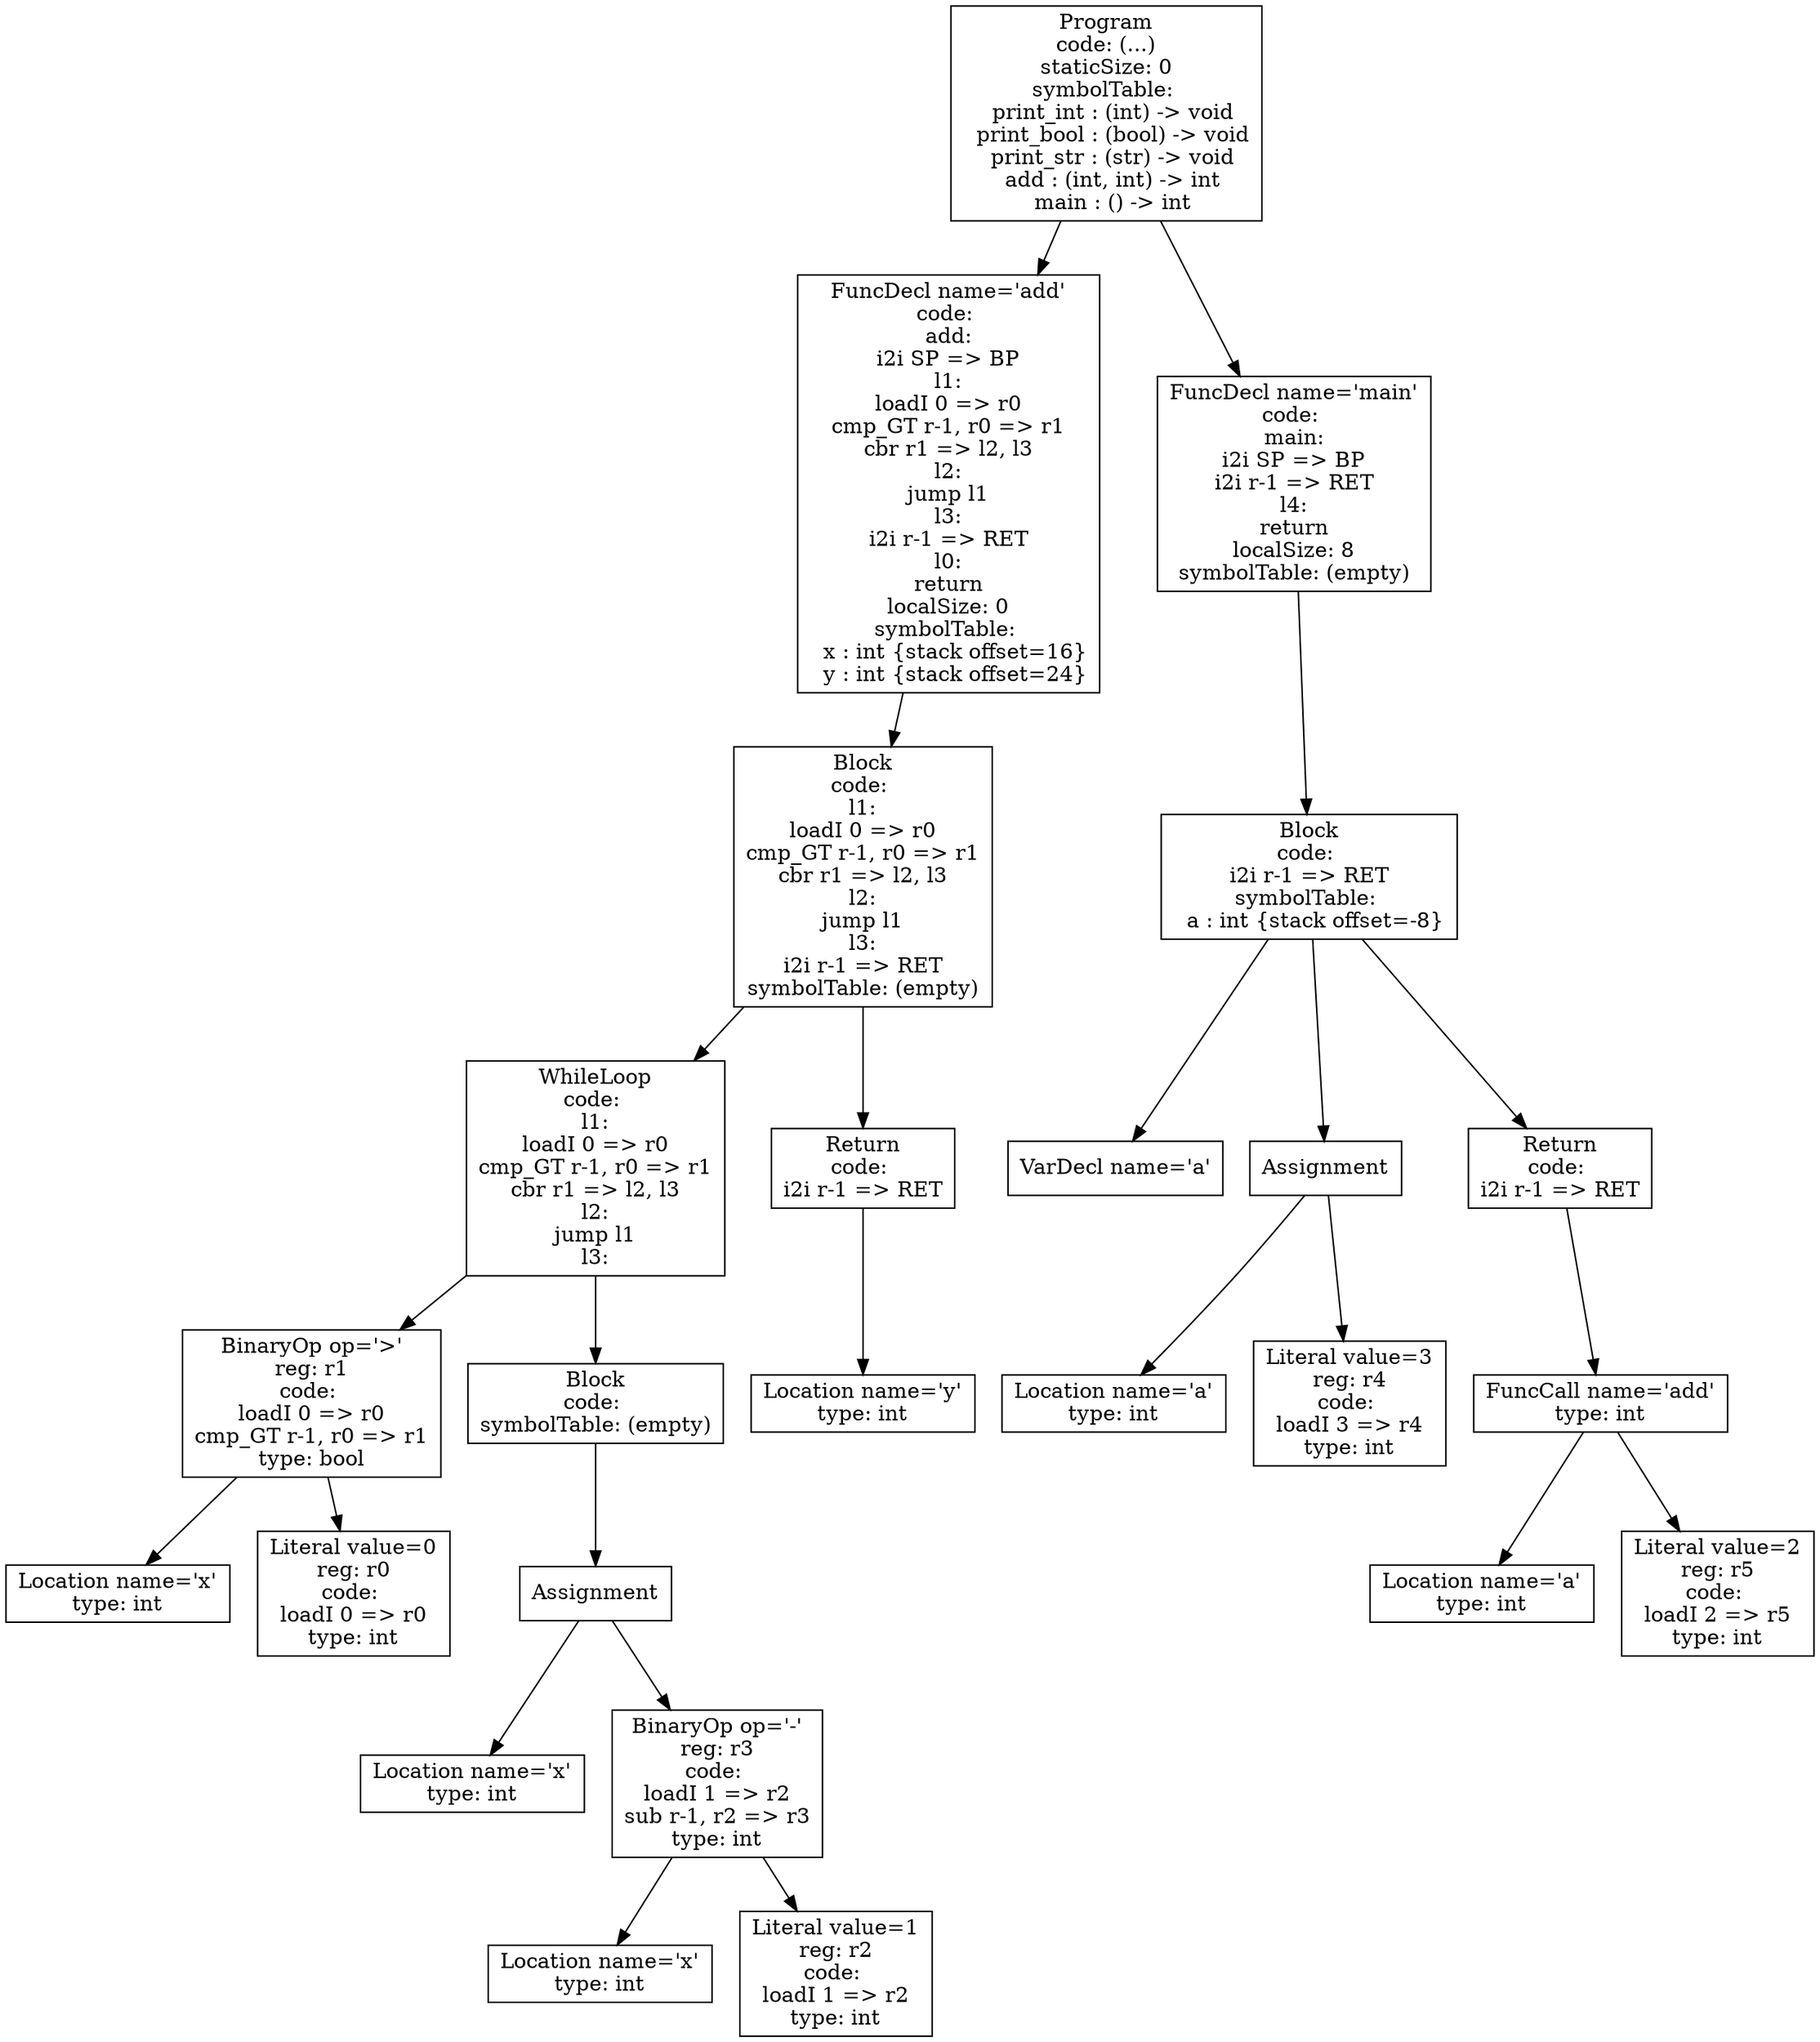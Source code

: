 digraph AST {
5 [shape=box, label="Location name='x'\ntype: int"];
6 [shape=box, label="Literal value=0\nreg: r0\ncode: \nloadI 0 => r0\ntype: int"];
4 [shape=box, label="BinaryOp op='>'\nreg: r1\ncode: \nloadI 0 => r0\ncmp_GT r-1, r0 => r1\ntype: bool"];
4 -> 5;
4 -> 6;
9 [shape=box, label="Location name='x'\ntype: int"];
11 [shape=box, label="Location name='x'\ntype: int"];
12 [shape=box, label="Literal value=1\nreg: r2\ncode: \nloadI 1 => r2\ntype: int"];
10 [shape=box, label="BinaryOp op='-'\nreg: r3\ncode: \nloadI 1 => r2\nsub r-1, r2 => r3\ntype: int"];
10 -> 11;
10 -> 12;
8 [shape=box, label="Assignment"];
8 -> 9;
8 -> 10;
7 [shape=box, label="Block\ncode: \nsymbolTable: (empty)"];
7 -> 8;
3 [shape=box, label="WhileLoop\ncode: \nl1:\nloadI 0 => r0\ncmp_GT r-1, r0 => r1\ncbr r1 => l2, l3\nl2:\njump l1\nl3:"];
3 -> 4;
3 -> 7;
14 [shape=box, label="Location name='y'\ntype: int"];
13 [shape=box, label="Return\ncode: \ni2i r-1 => RET"];
13 -> 14;
2 [shape=box, label="Block\ncode: \nl1:\nloadI 0 => r0\ncmp_GT r-1, r0 => r1\ncbr r1 => l2, l3\nl2:\njump l1\nl3:\ni2i r-1 => RET\nsymbolTable: (empty)"];
2 -> 3;
2 -> 13;
1 [shape=box, label="FuncDecl name='add'\ncode: \nadd:\ni2i SP => BP\nl1:\nloadI 0 => r0\ncmp_GT r-1, r0 => r1\ncbr r1 => l2, l3\nl2:\njump l1\nl3:\ni2i r-1 => RET\nl0:\nreturn\nlocalSize: 0\nsymbolTable: \n  x : int {stack offset=16}\n  y : int {stack offset=24}"];
1 -> 2;
17 [shape=box, label="VarDecl name='a'"];
19 [shape=box, label="Location name='a'\ntype: int"];
20 [shape=box, label="Literal value=3\nreg: r4\ncode: \nloadI 3 => r4\ntype: int"];
18 [shape=box, label="Assignment"];
18 -> 19;
18 -> 20;
23 [shape=box, label="Location name='a'\ntype: int"];
24 [shape=box, label="Literal value=2\nreg: r5\ncode: \nloadI 2 => r5\ntype: int"];
22 [shape=box, label="FuncCall name='add'\ntype: int"];
22 -> 23;
22 -> 24;
21 [shape=box, label="Return\ncode: \ni2i r-1 => RET"];
21 -> 22;
16 [shape=box, label="Block\ncode: \ni2i r-1 => RET\nsymbolTable: \n  a : int {stack offset=-8}"];
16 -> 17;
16 -> 18;
16 -> 21;
15 [shape=box, label="FuncDecl name='main'\ncode: \nmain:\ni2i SP => BP\ni2i r-1 => RET\nl4:\nreturn\nlocalSize: 8\nsymbolTable: (empty)"];
15 -> 16;
0 [shape=box, label="Program\ncode: (...)\nstaticSize: 0\nsymbolTable: \n  print_int : (int) -> void\n  print_bool : (bool) -> void\n  print_str : (str) -> void\n  add : (int, int) -> int\n  main : () -> int"];
0 -> 1;
0 -> 15;
}
